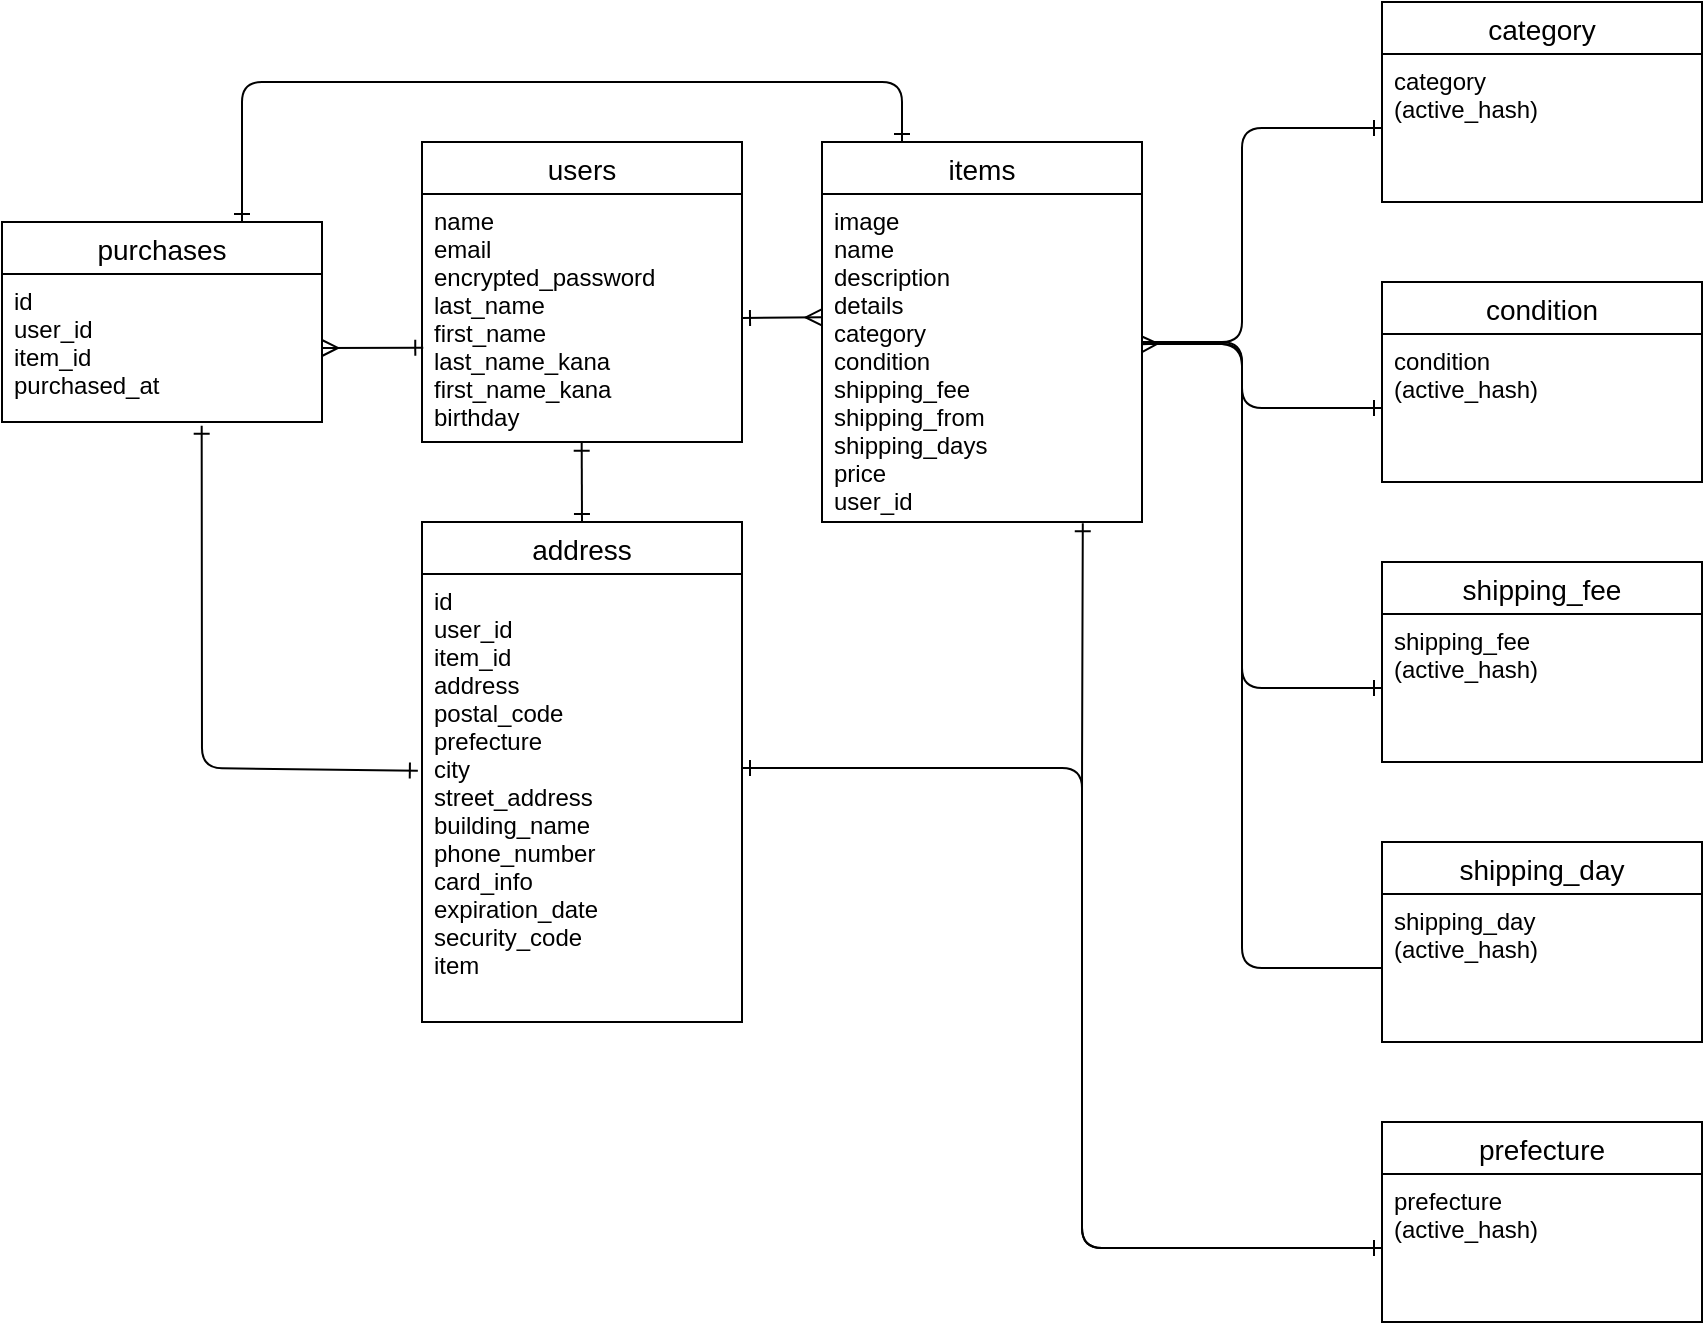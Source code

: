 <mxfile>
    <diagram id="GcJ_VU_OM4CjIfMGwBpt" name="ページ1">
        <mxGraphModel dx="700" dy="681" grid="1" gridSize="10" guides="1" tooltips="1" connect="1" arrows="0" fold="1" page="1" pageScale="1" pageWidth="827" pageHeight="1169" math="0" shadow="0">
            <root>
                <mxCell id="0"/>
                <mxCell id="1" parent="0"/>
                <mxCell id="2" value="users" style="swimlane;fontStyle=0;childLayout=stackLayout;horizontal=1;startSize=26;horizontalStack=0;resizeParent=1;resizeParentMax=0;resizeLast=0;collapsible=1;marginBottom=0;align=center;fontSize=14;shadow=0;rounded=0;glass=0;swimlaneLine=1;" vertex="1" parent="1">
                    <mxGeometry x="310" y="120" width="160" height="150" as="geometry"/>
                </mxCell>
                <mxCell id="3" value="name&#10;email&#10;encrypted_password&#10;last_name&#10;first_name&#10;last_name_kana&#10;first_name_kana&#10;birthday" style="text;strokeColor=none;fillColor=none;spacingLeft=4;spacingRight=4;overflow=hidden;rotatable=0;points=[[0,0.5],[1,0.5]];portConstraint=eastwest;fontSize=12;align=left;" vertex="1" parent="2">
                    <mxGeometry y="26" width="160" height="124" as="geometry"/>
                </mxCell>
                <mxCell id="6" value="items" style="swimlane;fontStyle=0;childLayout=stackLayout;horizontal=1;startSize=26;horizontalStack=0;resizeParent=1;resizeParentMax=0;resizeLast=0;collapsible=1;marginBottom=0;align=center;fontSize=14;" vertex="1" parent="1">
                    <mxGeometry x="510" y="120" width="160" height="190" as="geometry"/>
                </mxCell>
                <mxCell id="7" value="image&#10;name&#10;description&#10;details&#10;category&#10;condition&#10;shipping_fee&#10;shipping_from&#10;shipping_days&#10;price&#10;user_id&#10;" style="text;strokeColor=none;fillColor=none;spacingLeft=4;spacingRight=4;overflow=hidden;rotatable=0;points=[[0,0.5],[1,0.5]];portConstraint=eastwest;fontSize=12;" vertex="1" parent="6">
                    <mxGeometry y="26" width="160" height="164" as="geometry"/>
                </mxCell>
                <mxCell id="91" style="edgeStyle=none;sketch=0;html=1;exitX=0.75;exitY=0;exitDx=0;exitDy=0;strokeColor=default;fontColor=default;startArrow=ERone;startFill=0;endArrow=ERone;endFill=0;entryX=0.25;entryY=0;entryDx=0;entryDy=0;" edge="1" parent="1" source="14" target="6">
                    <mxGeometry relative="1" as="geometry">
                        <mxPoint x="540" y="120" as="targetPoint"/>
                        <Array as="points">
                            <mxPoint x="220" y="90"/>
                            <mxPoint x="550" y="90"/>
                        </Array>
                    </mxGeometry>
                </mxCell>
                <mxCell id="14" value="purchases" style="swimlane;fontStyle=0;childLayout=stackLayout;horizontal=1;startSize=26;horizontalStack=0;resizeParent=1;resizeParentMax=0;resizeLast=0;collapsible=1;marginBottom=0;align=center;fontSize=14;" vertex="1" parent="1">
                    <mxGeometry x="100" y="160" width="160" height="100" as="geometry"/>
                </mxCell>
                <mxCell id="15" value="id&#10;user_id&#10;item_id&#10;purchased_at&#10;&#10;" style="text;strokeColor=none;fillColor=none;spacingLeft=4;spacingRight=4;overflow=hidden;rotatable=0;points=[[0,0.5],[1,0.5]];portConstraint=eastwest;fontSize=12;" vertex="1" parent="14">
                    <mxGeometry y="26" width="160" height="74" as="geometry"/>
                </mxCell>
                <mxCell id="83" style="edgeStyle=none;sketch=0;html=1;exitX=0.5;exitY=0;exitDx=0;exitDy=0;entryX=0.499;entryY=1.003;entryDx=0;entryDy=0;entryPerimeter=0;strokeColor=default;fontColor=default;endArrow=ERone;endFill=0;startArrow=ERone;startFill=0;" edge="1" parent="1" source="44" target="3">
                    <mxGeometry relative="1" as="geometry"/>
                </mxCell>
                <mxCell id="44" value="address" style="swimlane;fontStyle=0;childLayout=stackLayout;horizontal=1;startSize=26;horizontalStack=0;resizeParent=1;resizeParentMax=0;resizeLast=0;collapsible=1;marginBottom=0;align=center;fontSize=14;strokeColor=default;" vertex="1" parent="1">
                    <mxGeometry x="310" y="310" width="160" height="250" as="geometry"/>
                </mxCell>
                <mxCell id="45" value="id&#10;user_id&#10;item_id&#10;address&#10;postal_code&#10;prefecture&#10;city&#10;street_address&#10;building_name&#10;phone_number&#10;card_info&#10;expiration_date&#10;security_code&#10;item" style="text;strokeColor=none;fillColor=none;spacingLeft=4;spacingRight=4;overflow=hidden;rotatable=0;points=[[0,0.5],[1,0.5]];portConstraint=eastwest;fontSize=12;" vertex="1" parent="44">
                    <mxGeometry y="26" width="160" height="224" as="geometry"/>
                </mxCell>
                <mxCell id="85" style="edgeStyle=none;sketch=0;html=1;exitX=1;exitY=0.5;exitDx=0;exitDy=0;entryX=-0.001;entryY=0.376;entryDx=0;entryDy=0;entryPerimeter=0;strokeColor=default;fontColor=default;endArrow=ERmany;endFill=0;startArrow=ERone;startFill=0;" edge="1" parent="1" source="3" target="7">
                    <mxGeometry relative="1" as="geometry"/>
                </mxCell>
                <mxCell id="87" style="edgeStyle=none;sketch=0;html=1;exitX=1;exitY=0.5;exitDx=0;exitDy=0;entryX=0.004;entryY=0.62;entryDx=0;entryDy=0;entryPerimeter=0;strokeColor=default;fontColor=default;startArrow=ERmany;startFill=0;endArrow=ERone;endFill=0;" edge="1" parent="1" source="15" target="3">
                    <mxGeometry relative="1" as="geometry"/>
                </mxCell>
                <mxCell id="92" value="shipping_fee" style="swimlane;fontStyle=0;childLayout=stackLayout;horizontal=1;startSize=26;horizontalStack=0;resizeParent=1;resizeParentMax=0;resizeLast=0;collapsible=1;marginBottom=0;align=center;fontSize=14;" vertex="1" parent="1">
                    <mxGeometry x="790" y="330" width="160" height="100" as="geometry"/>
                </mxCell>
                <mxCell id="93" value="shipping_fee&#10;(active_hash)" style="text;strokeColor=none;fillColor=none;spacingLeft=4;spacingRight=4;overflow=hidden;rotatable=0;points=[[0,0.5],[1,0.5]];portConstraint=eastwest;fontSize=12;" vertex="1" parent="92">
                    <mxGeometry y="26" width="160" height="74" as="geometry"/>
                </mxCell>
                <mxCell id="94" value="condition" style="swimlane;fontStyle=0;childLayout=stackLayout;horizontal=1;startSize=26;horizontalStack=0;resizeParent=1;resizeParentMax=0;resizeLast=0;collapsible=1;marginBottom=0;align=center;fontSize=14;" vertex="1" parent="1">
                    <mxGeometry x="790" y="190" width="160" height="100" as="geometry"/>
                </mxCell>
                <mxCell id="95" value="condition&#10;(active_hash)" style="text;strokeColor=none;fillColor=none;spacingLeft=4;spacingRight=4;overflow=hidden;rotatable=0;points=[[0,0.5],[1,0.5]];portConstraint=eastwest;fontSize=12;" vertex="1" parent="94">
                    <mxGeometry y="26" width="160" height="74" as="geometry"/>
                </mxCell>
                <mxCell id="96" value="shipping_day" style="swimlane;fontStyle=0;childLayout=stackLayout;horizontal=1;startSize=26;horizontalStack=0;resizeParent=1;resizeParentMax=0;resizeLast=0;collapsible=1;marginBottom=0;align=center;fontSize=14;" vertex="1" parent="1">
                    <mxGeometry x="790" y="470" width="160" height="100" as="geometry"/>
                </mxCell>
                <mxCell id="97" value="shipping_day&#10;(active_hash)&#10;" style="text;strokeColor=none;fillColor=none;spacingLeft=4;spacingRight=4;overflow=hidden;rotatable=0;points=[[0,0.5],[1,0.5]];portConstraint=eastwest;fontSize=12;" vertex="1" parent="96">
                    <mxGeometry y="26" width="160" height="74" as="geometry"/>
                </mxCell>
                <mxCell id="98" value="prefecture" style="swimlane;fontStyle=0;childLayout=stackLayout;horizontal=1;startSize=26;horizontalStack=0;resizeParent=1;resizeParentMax=0;resizeLast=0;collapsible=1;marginBottom=0;align=center;fontSize=14;" vertex="1" parent="1">
                    <mxGeometry x="790" y="610" width="160" height="100" as="geometry"/>
                </mxCell>
                <mxCell id="99" value="prefecture&#10;(active_hash)" style="text;strokeColor=none;fillColor=none;spacingLeft=4;spacingRight=4;overflow=hidden;rotatable=0;points=[[0,0.5],[1,0.5]];portConstraint=eastwest;fontSize=12;" vertex="1" parent="98">
                    <mxGeometry y="26" width="160" height="74" as="geometry"/>
                </mxCell>
                <mxCell id="100" value="category" style="swimlane;fontStyle=0;childLayout=stackLayout;horizontal=1;startSize=26;horizontalStack=0;resizeParent=1;resizeParentMax=0;resizeLast=0;collapsible=1;marginBottom=0;align=center;fontSize=14;" vertex="1" parent="1">
                    <mxGeometry x="790" y="50" width="160" height="100" as="geometry"/>
                </mxCell>
                <mxCell id="101" value="category&#10;(active_hash)" style="text;strokeColor=none;fillColor=none;spacingLeft=4;spacingRight=4;overflow=hidden;rotatable=0;points=[[0,0.5],[1,0.5]];portConstraint=eastwest;fontSize=12;" vertex="1" parent="100">
                    <mxGeometry y="26" width="160" height="74" as="geometry"/>
                </mxCell>
                <mxCell id="104" style="edgeStyle=none;sketch=0;html=1;exitX=-0.013;exitY=0.439;exitDx=0;exitDy=0;entryX=0.624;entryY=1.026;entryDx=0;entryDy=0;entryPerimeter=0;strokeColor=default;fontColor=default;startArrow=ERone;startFill=0;endArrow=ERone;endFill=0;exitPerimeter=0;" edge="1" parent="1" source="45" target="15">
                    <mxGeometry relative="1" as="geometry">
                        <Array as="points">
                            <mxPoint x="200" y="433"/>
                        </Array>
                    </mxGeometry>
                </mxCell>
                <mxCell id="106" style="edgeStyle=none;sketch=0;html=1;entryX=0;entryY=0.5;entryDx=0;entryDy=0;strokeColor=default;fontColor=default;startArrow=ERone;startFill=0;endArrow=ERone;endFill=0;" edge="1" parent="1" target="99">
                    <mxGeometry relative="1" as="geometry">
                        <mxPoint x="470" y="433" as="sourcePoint"/>
                        <Array as="points">
                            <mxPoint x="640" y="433"/>
                            <mxPoint x="640" y="673"/>
                        </Array>
                    </mxGeometry>
                </mxCell>
                <mxCell id="107" style="edgeStyle=none;sketch=0;html=1;exitX=0;exitY=0.5;exitDx=0;exitDy=0;entryX=0.815;entryY=1.004;entryDx=0;entryDy=0;entryPerimeter=0;strokeColor=default;fontColor=default;startArrow=ERone;startFill=0;endArrow=ERone;endFill=0;" edge="1" parent="1" source="99" target="7">
                    <mxGeometry relative="1" as="geometry">
                        <Array as="points">
                            <mxPoint x="640" y="673"/>
                            <mxPoint x="640" y="440"/>
                        </Array>
                    </mxGeometry>
                </mxCell>
                <mxCell id="111" style="edgeStyle=none;sketch=0;html=1;exitX=0;exitY=0.5;exitDx=0;exitDy=0;strokeColor=default;fontColor=default;startArrow=ERone;startFill=0;endArrow=none;endFill=0;" edge="1" parent="1" source="101">
                    <mxGeometry relative="1" as="geometry">
                        <mxPoint x="670" y="220" as="targetPoint"/>
                        <Array as="points">
                            <mxPoint x="720" y="113"/>
                            <mxPoint x="720" y="220"/>
                        </Array>
                    </mxGeometry>
                </mxCell>
                <mxCell id="113" style="edgeStyle=none;sketch=0;html=1;exitX=0;exitY=0.5;exitDx=0;exitDy=0;entryX=1.009;entryY=0.457;entryDx=0;entryDy=0;entryPerimeter=0;strokeColor=default;fontColor=default;startArrow=ERone;startFill=0;endArrow=none;endFill=0;" edge="1" parent="1" source="95" target="7">
                    <mxGeometry relative="1" as="geometry">
                        <Array as="points">
                            <mxPoint x="720" y="253"/>
                            <mxPoint x="720" y="221"/>
                        </Array>
                    </mxGeometry>
                </mxCell>
                <mxCell id="114" style="edgeStyle=none;sketch=0;html=1;exitX=0;exitY=0.5;exitDx=0;exitDy=0;entryX=0.999;entryY=0.456;entryDx=0;entryDy=0;entryPerimeter=0;strokeColor=default;fontColor=default;startArrow=ERone;startFill=0;endArrow=none;endFill=0;" edge="1" parent="1" source="93" target="7">
                    <mxGeometry relative="1" as="geometry">
                        <Array as="points">
                            <mxPoint x="720" y="393"/>
                            <mxPoint x="720" y="220"/>
                        </Array>
                    </mxGeometry>
                </mxCell>
                <mxCell id="116" style="edgeStyle=none;sketch=0;html=1;exitX=0;exitY=0.5;exitDx=0;exitDy=0;entryX=0.999;entryY=0.458;entryDx=0;entryDy=0;entryPerimeter=0;strokeColor=default;fontColor=default;startArrow=none;startFill=0;endArrow=ERmany;endFill=0;" edge="1" parent="1" source="97" target="7">
                    <mxGeometry relative="1" as="geometry">
                        <Array as="points">
                            <mxPoint x="720" y="533"/>
                            <mxPoint x="720" y="222"/>
                            <mxPoint x="700" y="220"/>
                        </Array>
                    </mxGeometry>
                </mxCell>
            </root>
        </mxGraphModel>
    </diagram>
</mxfile>